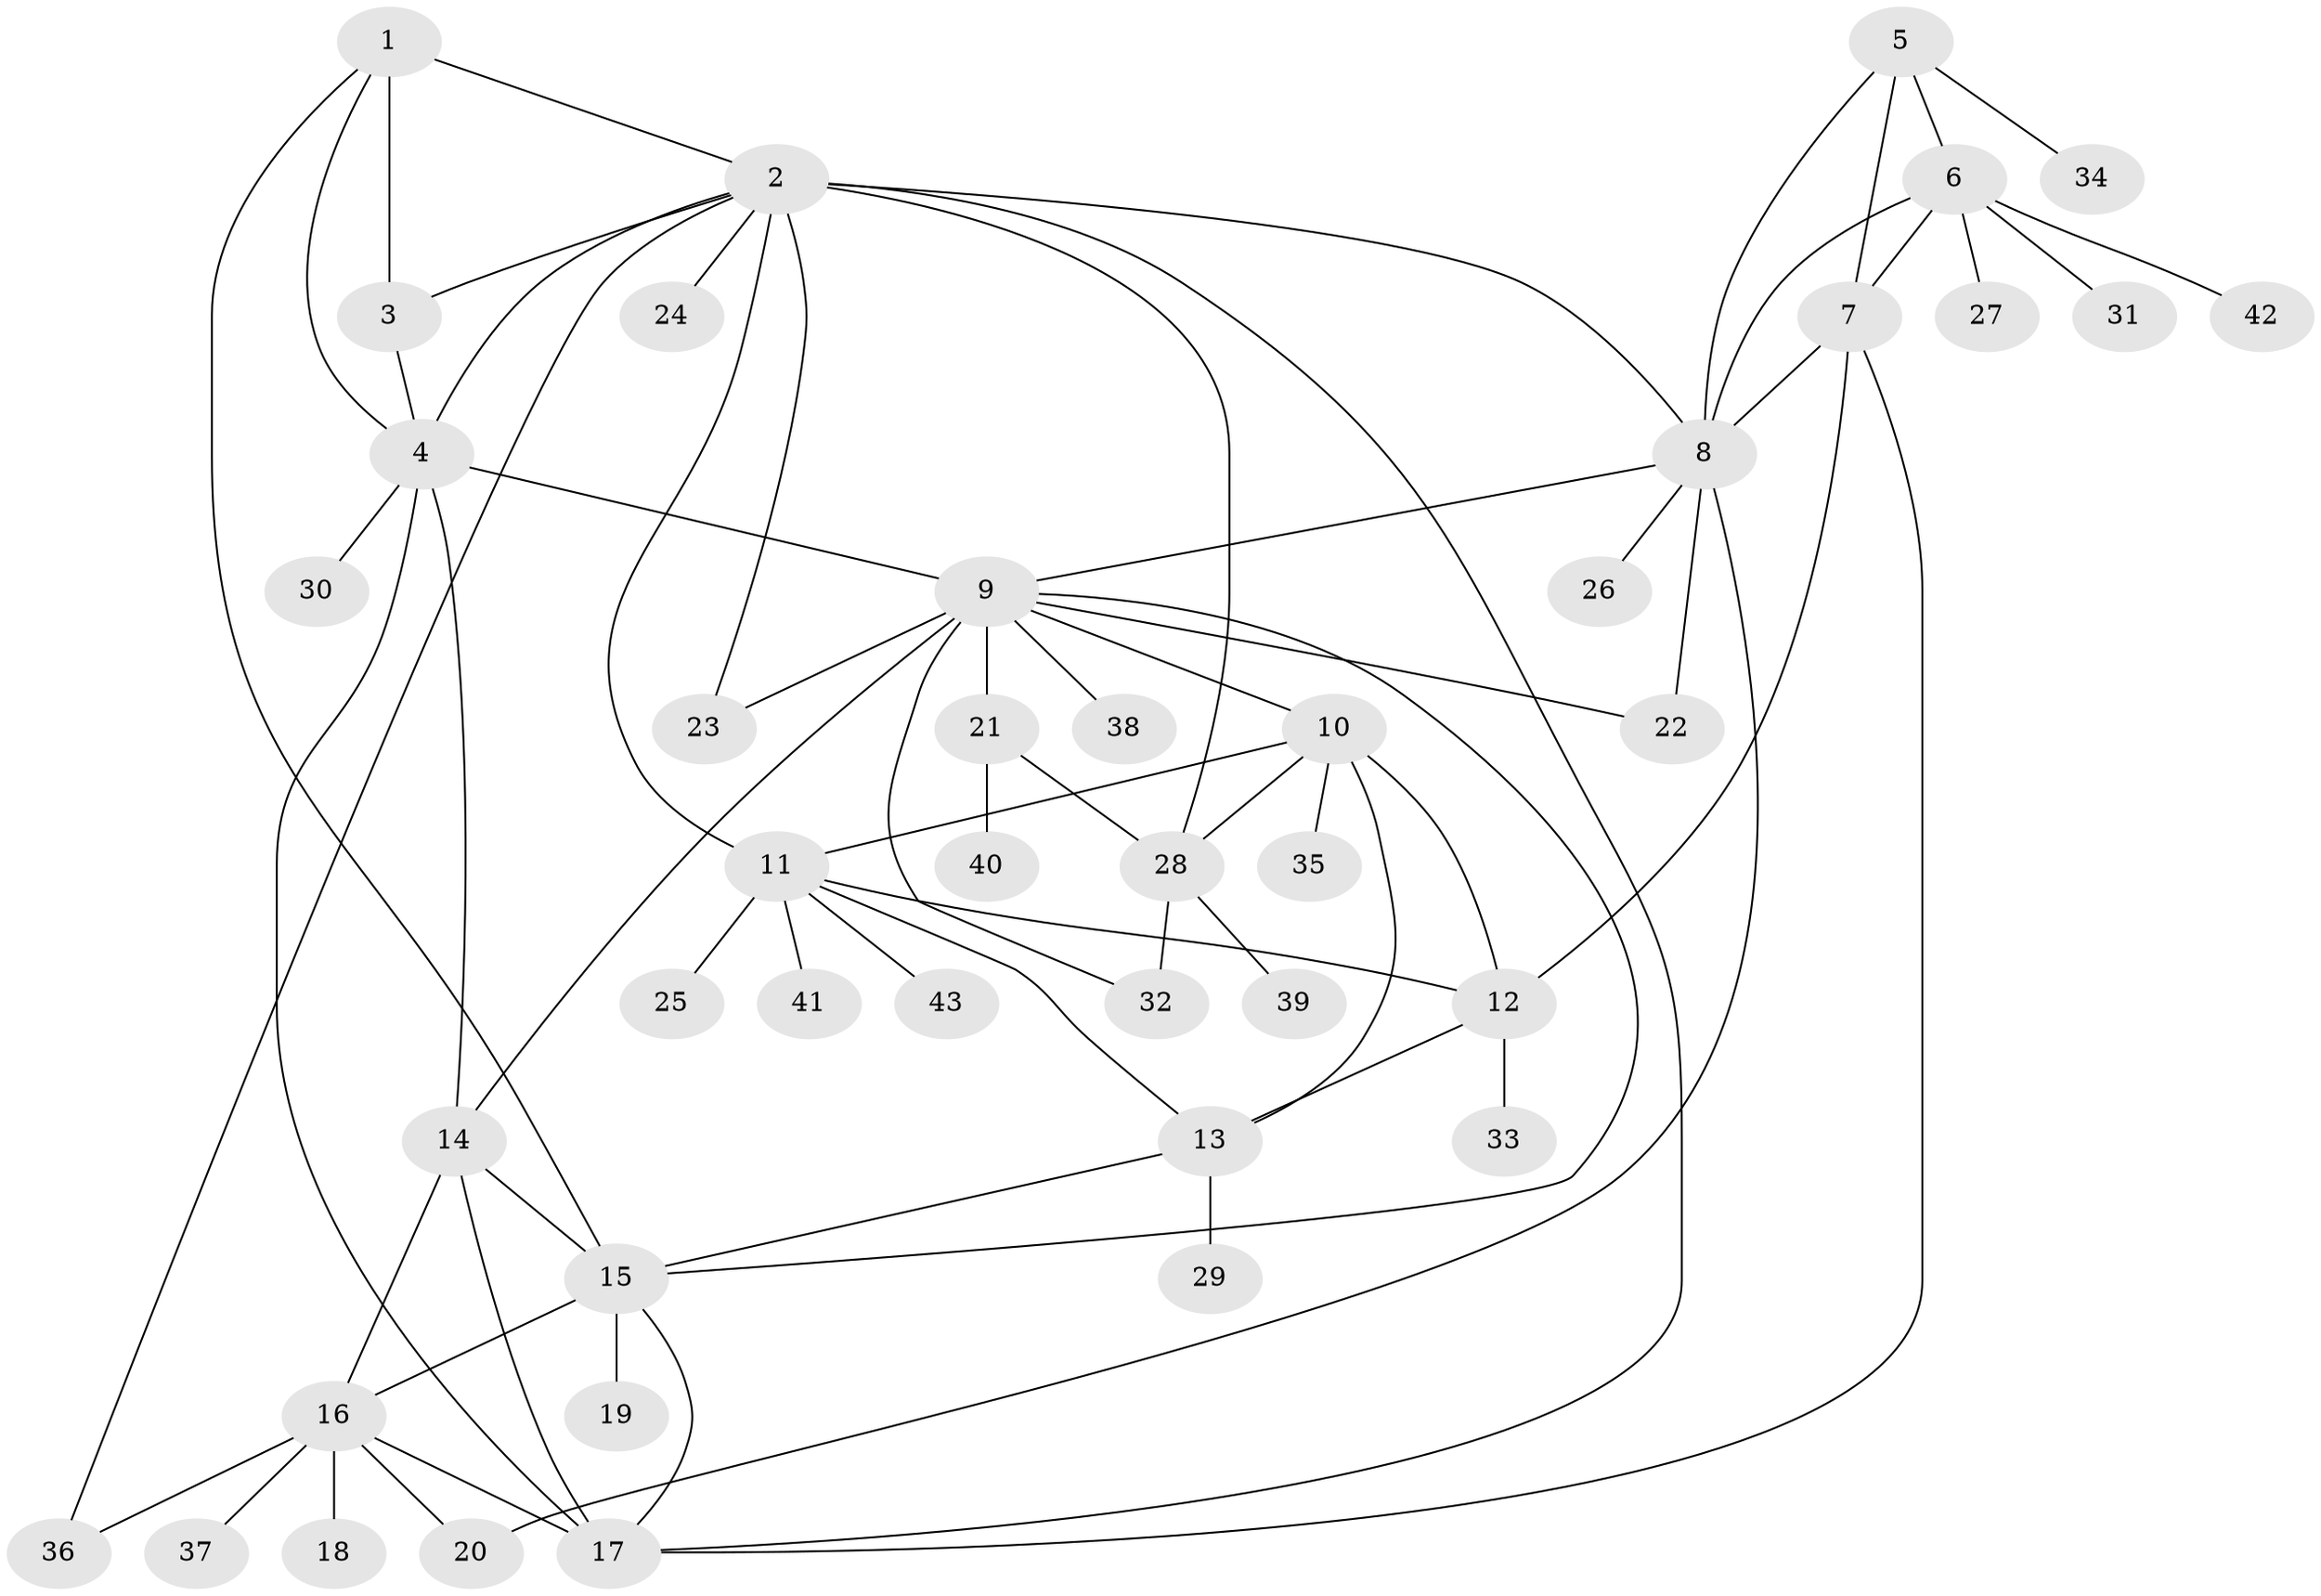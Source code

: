 // original degree distribution, {3: 0.06976744186046512, 12: 0.03488372093023256, 7: 0.03488372093023256, 8: 0.03488372093023256, 5: 0.011627906976744186, 6: 0.03488372093023256, 10: 0.023255813953488372, 4: 0.023255813953488372, 9: 0.011627906976744186, 1: 0.5232558139534884, 2: 0.19767441860465115}
// Generated by graph-tools (version 1.1) at 2025/37/03/09/25 02:37:12]
// undirected, 43 vertices, 71 edges
graph export_dot {
graph [start="1"]
  node [color=gray90,style=filled];
  1;
  2;
  3;
  4;
  5;
  6;
  7;
  8;
  9;
  10;
  11;
  12;
  13;
  14;
  15;
  16;
  17;
  18;
  19;
  20;
  21;
  22;
  23;
  24;
  25;
  26;
  27;
  28;
  29;
  30;
  31;
  32;
  33;
  34;
  35;
  36;
  37;
  38;
  39;
  40;
  41;
  42;
  43;
  1 -- 2 [weight=1.0];
  1 -- 3 [weight=4.0];
  1 -- 4 [weight=1.0];
  1 -- 15 [weight=2.0];
  2 -- 3 [weight=1.0];
  2 -- 4 [weight=1.0];
  2 -- 8 [weight=1.0];
  2 -- 11 [weight=1.0];
  2 -- 17 [weight=1.0];
  2 -- 23 [weight=1.0];
  2 -- 24 [weight=1.0];
  2 -- 28 [weight=2.0];
  2 -- 36 [weight=1.0];
  3 -- 4 [weight=1.0];
  4 -- 9 [weight=1.0];
  4 -- 14 [weight=1.0];
  4 -- 17 [weight=1.0];
  4 -- 30 [weight=1.0];
  5 -- 6 [weight=1.0];
  5 -- 7 [weight=1.0];
  5 -- 8 [weight=1.0];
  5 -- 34 [weight=1.0];
  6 -- 7 [weight=1.0];
  6 -- 8 [weight=1.0];
  6 -- 27 [weight=1.0];
  6 -- 31 [weight=1.0];
  6 -- 42 [weight=1.0];
  7 -- 8 [weight=1.0];
  7 -- 12 [weight=1.0];
  7 -- 17 [weight=1.0];
  8 -- 9 [weight=1.0];
  8 -- 20 [weight=1.0];
  8 -- 22 [weight=2.0];
  8 -- 26 [weight=1.0];
  9 -- 10 [weight=1.0];
  9 -- 14 [weight=1.0];
  9 -- 15 [weight=1.0];
  9 -- 21 [weight=1.0];
  9 -- 22 [weight=1.0];
  9 -- 23 [weight=1.0];
  9 -- 32 [weight=2.0];
  9 -- 38 [weight=1.0];
  10 -- 11 [weight=1.0];
  10 -- 12 [weight=1.0];
  10 -- 13 [weight=1.0];
  10 -- 28 [weight=6.0];
  10 -- 35 [weight=1.0];
  11 -- 12 [weight=1.0];
  11 -- 13 [weight=1.0];
  11 -- 25 [weight=1.0];
  11 -- 41 [weight=1.0];
  11 -- 43 [weight=1.0];
  12 -- 13 [weight=1.0];
  12 -- 33 [weight=2.0];
  13 -- 15 [weight=1.0];
  13 -- 29 [weight=1.0];
  14 -- 15 [weight=1.0];
  14 -- 16 [weight=1.0];
  14 -- 17 [weight=3.0];
  15 -- 16 [weight=1.0];
  15 -- 17 [weight=1.0];
  15 -- 19 [weight=4.0];
  16 -- 17 [weight=1.0];
  16 -- 18 [weight=2.0];
  16 -- 20 [weight=1.0];
  16 -- 36 [weight=1.0];
  16 -- 37 [weight=1.0];
  21 -- 28 [weight=1.0];
  21 -- 40 [weight=1.0];
  28 -- 32 [weight=1.0];
  28 -- 39 [weight=1.0];
}
